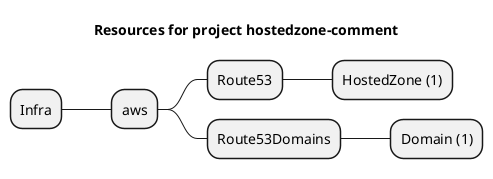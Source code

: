 @startmindmap
title Resources for project hostedzone-comment
skinparam monochrome true
+ Infra
++ aws
+++ Route53
++++ HostedZone (1)
+++ Route53Domains
++++ Domain (1)
@endmindmap